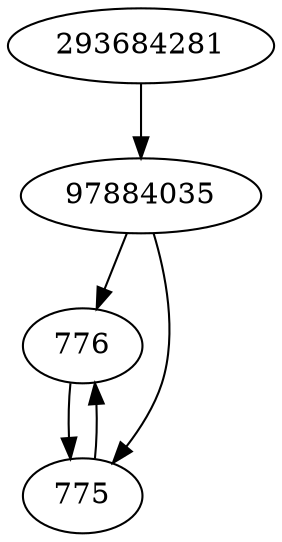 strict digraph  {
776;
293684281;
97884035;
775;
776 -> 775;
293684281 -> 97884035;
97884035 -> 775;
97884035 -> 776;
775 -> 776;
}
